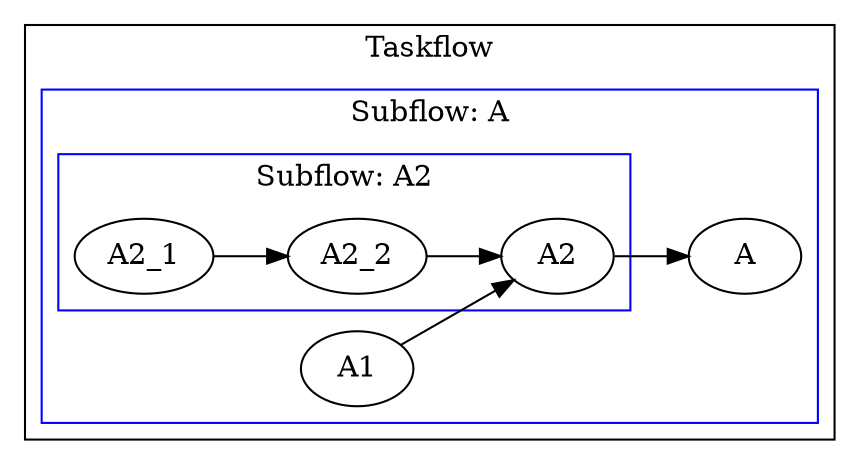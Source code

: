 digraph Taskflow {
    rankdir="LR"
subgraph cluster_p0x7ffeeca03810 {
label="Taskflow";
p0x7fbc40c02830[label="A" ];
subgraph cluster_p0x7fbc40c02830 {
label="Subflow: A";
color=blue
p0x7fbc40d00120[label="A1" ];
p0x7fbc40d00120 -> p0x7fbc40d00240;
p0x7fbc40d00240[label="A2" ];
p0x7fbc40d00240 -> p0x7fbc40c02830;
subgraph cluster_p0x7fbc40d00240 {
label="Subflow: A2";
color=blue
p0x7fbc40d00360[label="A2_1" ];
p0x7fbc40d00360 -> p0x7fbc40d00470;
p0x7fbc40d00470[label="A2_2" ];
p0x7fbc40d00470 -> p0x7fbc40d00240;
}
}
}
}

